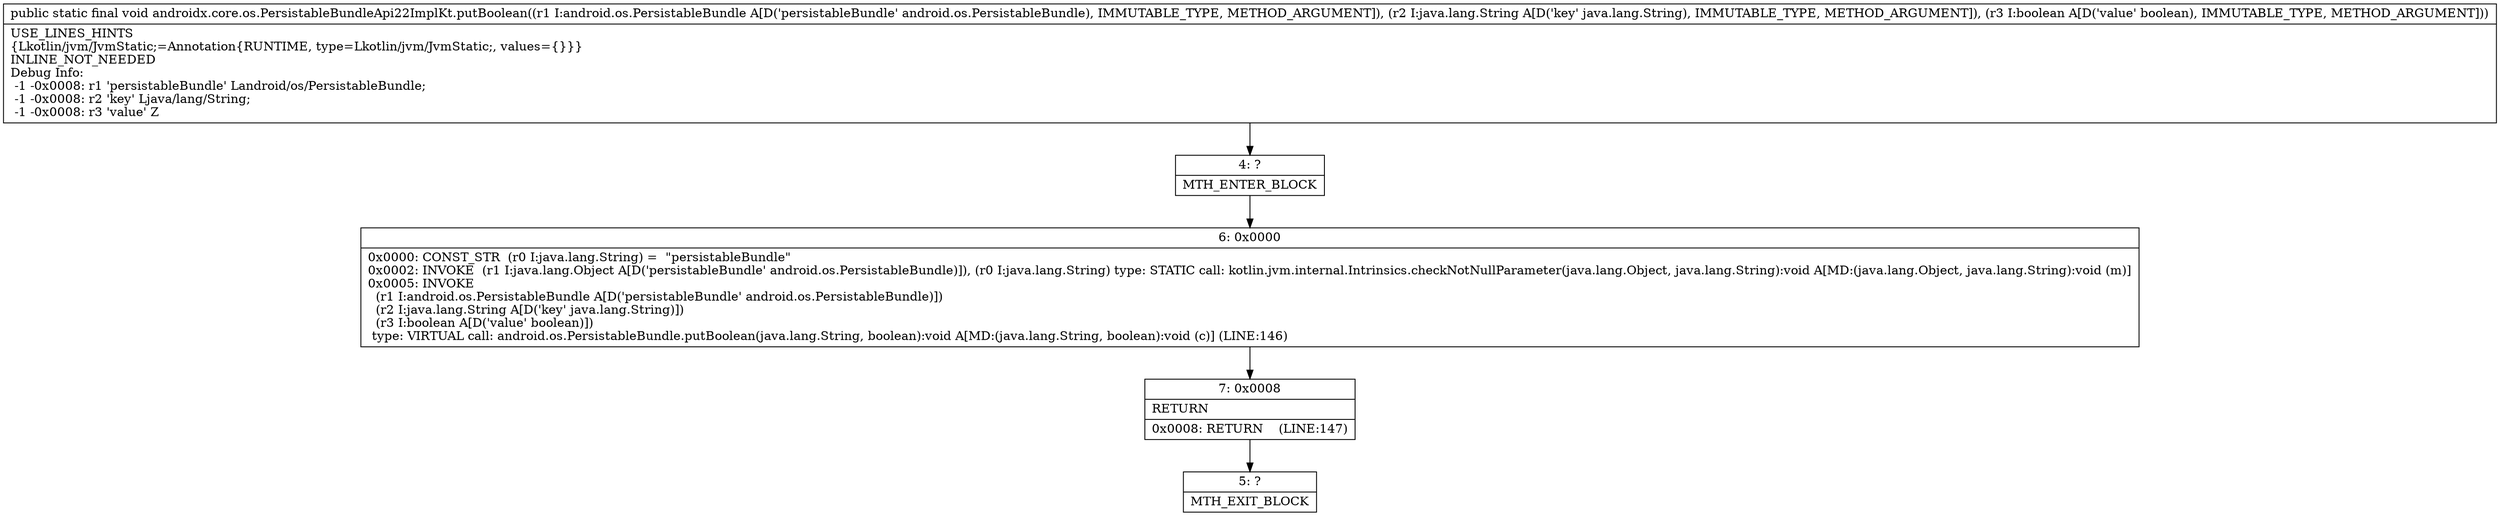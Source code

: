 digraph "CFG forandroidx.core.os.PersistableBundleApi22ImplKt.putBoolean(Landroid\/os\/PersistableBundle;Ljava\/lang\/String;Z)V" {
Node_4 [shape=record,label="{4\:\ ?|MTH_ENTER_BLOCK\l}"];
Node_6 [shape=record,label="{6\:\ 0x0000|0x0000: CONST_STR  (r0 I:java.lang.String) =  \"persistableBundle\" \l0x0002: INVOKE  (r1 I:java.lang.Object A[D('persistableBundle' android.os.PersistableBundle)]), (r0 I:java.lang.String) type: STATIC call: kotlin.jvm.internal.Intrinsics.checkNotNullParameter(java.lang.Object, java.lang.String):void A[MD:(java.lang.Object, java.lang.String):void (m)]\l0x0005: INVOKE  \l  (r1 I:android.os.PersistableBundle A[D('persistableBundle' android.os.PersistableBundle)])\l  (r2 I:java.lang.String A[D('key' java.lang.String)])\l  (r3 I:boolean A[D('value' boolean)])\l type: VIRTUAL call: android.os.PersistableBundle.putBoolean(java.lang.String, boolean):void A[MD:(java.lang.String, boolean):void (c)] (LINE:146)\l}"];
Node_7 [shape=record,label="{7\:\ 0x0008|RETURN\l|0x0008: RETURN    (LINE:147)\l}"];
Node_5 [shape=record,label="{5\:\ ?|MTH_EXIT_BLOCK\l}"];
MethodNode[shape=record,label="{public static final void androidx.core.os.PersistableBundleApi22ImplKt.putBoolean((r1 I:android.os.PersistableBundle A[D('persistableBundle' android.os.PersistableBundle), IMMUTABLE_TYPE, METHOD_ARGUMENT]), (r2 I:java.lang.String A[D('key' java.lang.String), IMMUTABLE_TYPE, METHOD_ARGUMENT]), (r3 I:boolean A[D('value' boolean), IMMUTABLE_TYPE, METHOD_ARGUMENT]))  | USE_LINES_HINTS\l\{Lkotlin\/jvm\/JvmStatic;=Annotation\{RUNTIME, type=Lkotlin\/jvm\/JvmStatic;, values=\{\}\}\}\lINLINE_NOT_NEEDED\lDebug Info:\l  \-1 \-0x0008: r1 'persistableBundle' Landroid\/os\/PersistableBundle;\l  \-1 \-0x0008: r2 'key' Ljava\/lang\/String;\l  \-1 \-0x0008: r3 'value' Z\l}"];
MethodNode -> Node_4;Node_4 -> Node_6;
Node_6 -> Node_7;
Node_7 -> Node_5;
}


